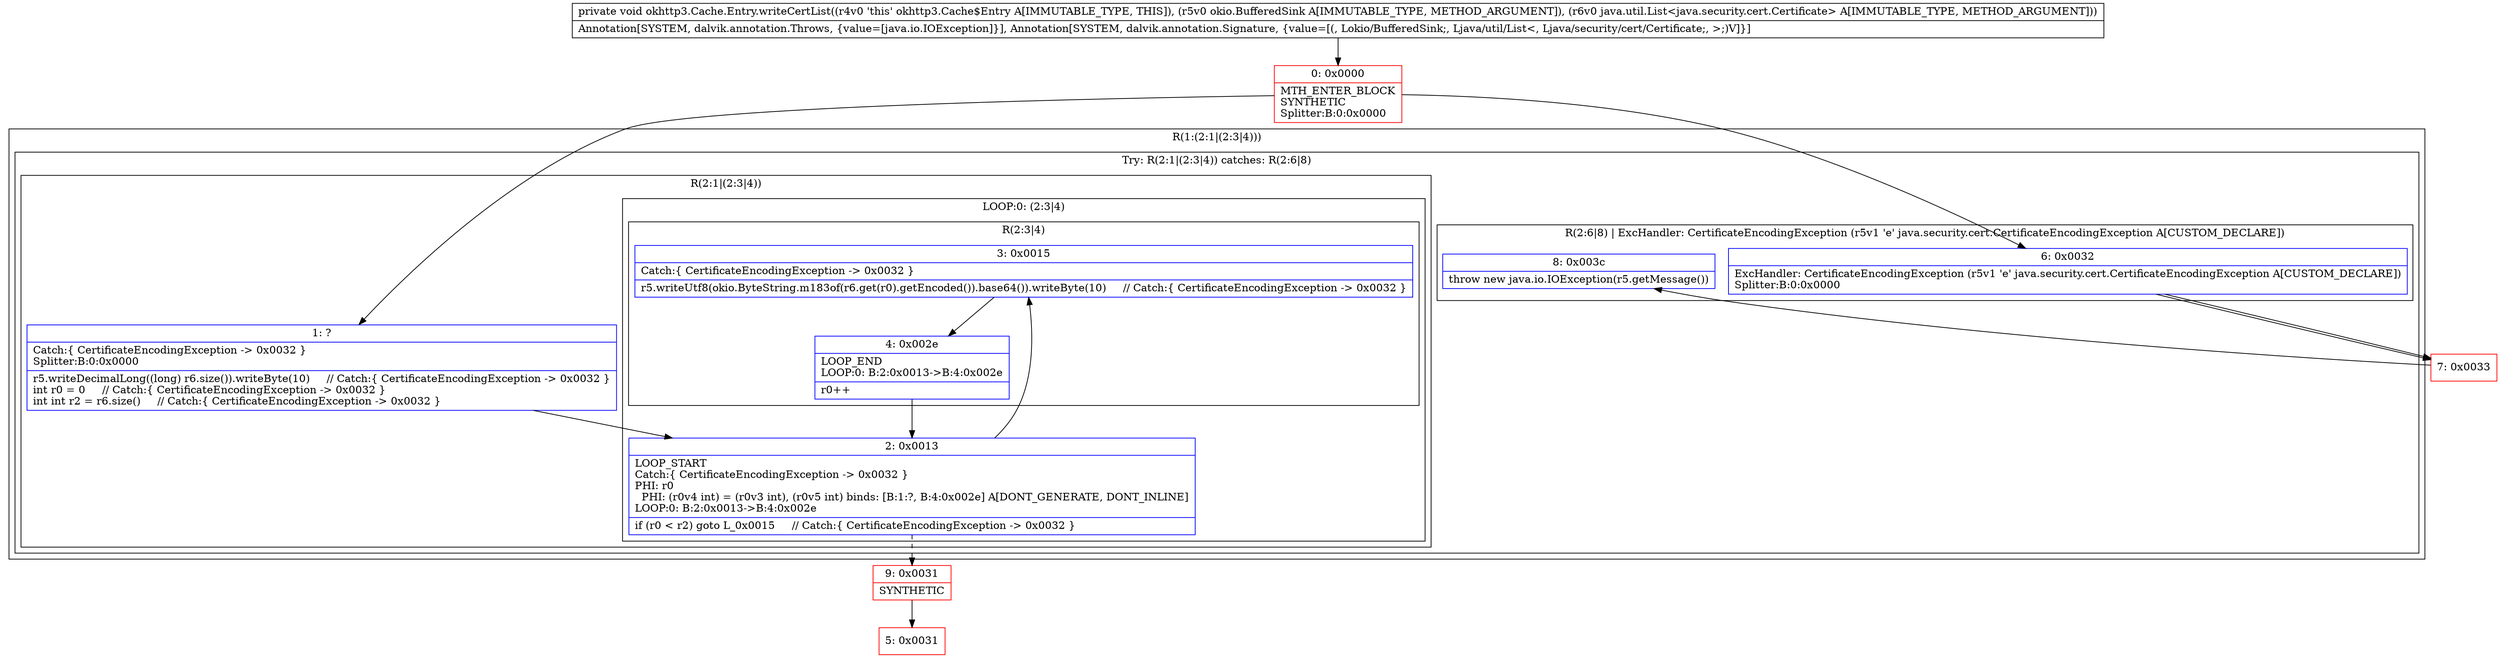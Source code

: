 digraph "CFG forokhttp3.Cache.Entry.writeCertList(Lokio\/BufferedSink;Ljava\/util\/List;)V" {
subgraph cluster_Region_227868601 {
label = "R(1:(2:1|(2:3|4)))";
node [shape=record,color=blue];
subgraph cluster_TryCatchRegion_1015611272 {
label = "Try: R(2:1|(2:3|4)) catches: R(2:6|8)";
node [shape=record,color=blue];
subgraph cluster_Region_725502058 {
label = "R(2:1|(2:3|4))";
node [shape=record,color=blue];
Node_1 [shape=record,label="{1\:\ ?|Catch:\{ CertificateEncodingException \-\> 0x0032 \}\lSplitter:B:0:0x0000\l|r5.writeDecimalLong((long) r6.size()).writeByte(10)     \/\/ Catch:\{ CertificateEncodingException \-\> 0x0032 \}\lint r0 = 0     \/\/ Catch:\{ CertificateEncodingException \-\> 0x0032 \}\lint int r2 = r6.size()     \/\/ Catch:\{ CertificateEncodingException \-\> 0x0032 \}\l}"];
subgraph cluster_LoopRegion_285709700 {
label = "LOOP:0: (2:3|4)";
node [shape=record,color=blue];
Node_2 [shape=record,label="{2\:\ 0x0013|LOOP_START\lCatch:\{ CertificateEncodingException \-\> 0x0032 \}\lPHI: r0 \l  PHI: (r0v4 int) = (r0v3 int), (r0v5 int) binds: [B:1:?, B:4:0x002e] A[DONT_GENERATE, DONT_INLINE]\lLOOP:0: B:2:0x0013\-\>B:4:0x002e\l|if (r0 \< r2) goto L_0x0015     \/\/ Catch:\{ CertificateEncodingException \-\> 0x0032 \}\l}"];
subgraph cluster_Region_672868294 {
label = "R(2:3|4)";
node [shape=record,color=blue];
Node_3 [shape=record,label="{3\:\ 0x0015|Catch:\{ CertificateEncodingException \-\> 0x0032 \}\l|r5.writeUtf8(okio.ByteString.m183of(r6.get(r0).getEncoded()).base64()).writeByte(10)     \/\/ Catch:\{ CertificateEncodingException \-\> 0x0032 \}\l}"];
Node_4 [shape=record,label="{4\:\ 0x002e|LOOP_END\lLOOP:0: B:2:0x0013\-\>B:4:0x002e\l|r0++\l}"];
}
}
}
subgraph cluster_Region_451515022 {
label = "R(2:6|8) | ExcHandler: CertificateEncodingException (r5v1 'e' java.security.cert.CertificateEncodingException A[CUSTOM_DECLARE])\l";
node [shape=record,color=blue];
Node_6 [shape=record,label="{6\:\ 0x0032|ExcHandler: CertificateEncodingException (r5v1 'e' java.security.cert.CertificateEncodingException A[CUSTOM_DECLARE])\lSplitter:B:0:0x0000\l}"];
Node_8 [shape=record,label="{8\:\ 0x003c|throw new java.io.IOException(r5.getMessage())\l}"];
}
}
}
subgraph cluster_Region_451515022 {
label = "R(2:6|8) | ExcHandler: CertificateEncodingException (r5v1 'e' java.security.cert.CertificateEncodingException A[CUSTOM_DECLARE])\l";
node [shape=record,color=blue];
Node_6 [shape=record,label="{6\:\ 0x0032|ExcHandler: CertificateEncodingException (r5v1 'e' java.security.cert.CertificateEncodingException A[CUSTOM_DECLARE])\lSplitter:B:0:0x0000\l}"];
Node_8 [shape=record,label="{8\:\ 0x003c|throw new java.io.IOException(r5.getMessage())\l}"];
}
Node_0 [shape=record,color=red,label="{0\:\ 0x0000|MTH_ENTER_BLOCK\lSYNTHETIC\lSplitter:B:0:0x0000\l}"];
Node_5 [shape=record,color=red,label="{5\:\ 0x0031}"];
Node_7 [shape=record,color=red,label="{7\:\ 0x0033}"];
Node_9 [shape=record,color=red,label="{9\:\ 0x0031|SYNTHETIC\l}"];
MethodNode[shape=record,label="{private void okhttp3.Cache.Entry.writeCertList((r4v0 'this' okhttp3.Cache$Entry A[IMMUTABLE_TYPE, THIS]), (r5v0 okio.BufferedSink A[IMMUTABLE_TYPE, METHOD_ARGUMENT]), (r6v0 java.util.List\<java.security.cert.Certificate\> A[IMMUTABLE_TYPE, METHOD_ARGUMENT]))  | Annotation[SYSTEM, dalvik.annotation.Throws, \{value=[java.io.IOException]\}], Annotation[SYSTEM, dalvik.annotation.Signature, \{value=[(, Lokio\/BufferedSink;, Ljava\/util\/List\<, Ljava\/security\/cert\/Certificate;, \>;)V]\}]\l}"];
MethodNode -> Node_0;
Node_1 -> Node_2;
Node_2 -> Node_3;
Node_2 -> Node_9[style=dashed];
Node_3 -> Node_4;
Node_4 -> Node_2;
Node_6 -> Node_7;
Node_6 -> Node_7;
Node_0 -> Node_1;
Node_0 -> Node_6;
Node_7 -> Node_8;
Node_9 -> Node_5;
}

